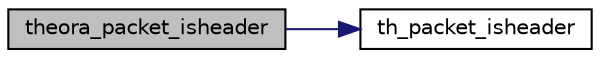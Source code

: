 digraph "theora_packet_isheader"
{
  edge [fontname="Helvetica",fontsize="10",labelfontname="Helvetica",labelfontsize="10"];
  node [fontname="Helvetica",fontsize="10",shape=record];
  rankdir="LR";
  Node1 [label="theora_packet_isheader",height=0.2,width=0.4,color="black", fillcolor="grey75", style="filled", fontcolor="black"];
  Node1 -> Node2 [color="midnightblue",fontsize="10",style="solid",fontname="Helvetica"];
  Node2 [label="th_packet_isheader",height=0.2,width=0.4,color="black", fillcolor="white", style="filled",URL="$group__basefuncs.html#ga02f3f38261a9b39452d8a5e6f8737cc1"];
}
